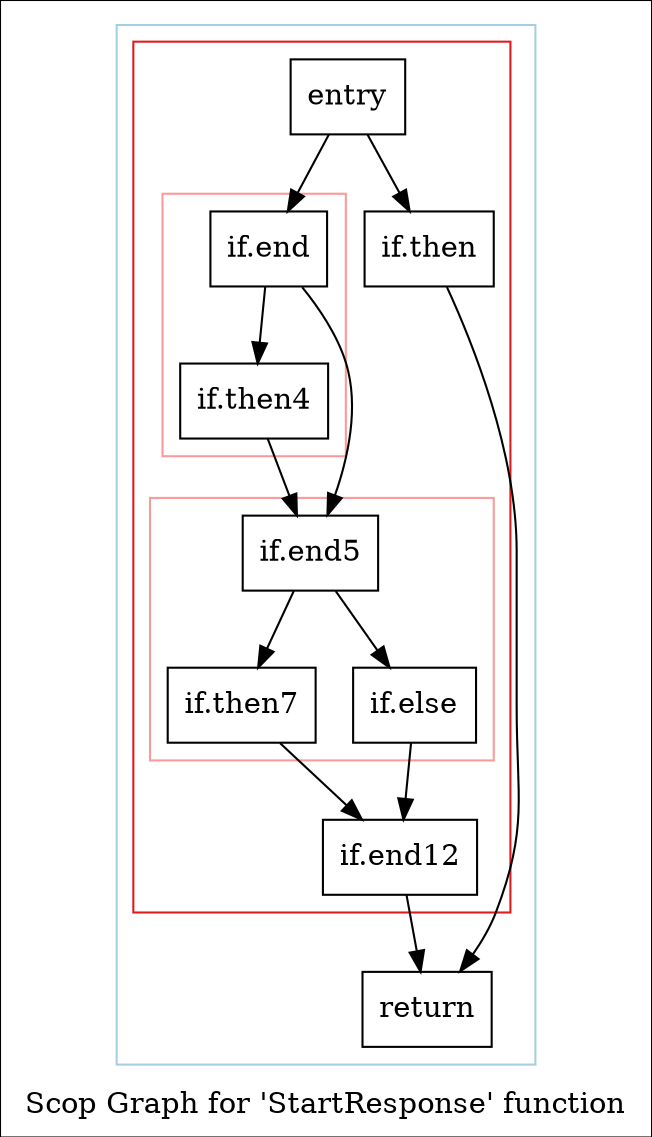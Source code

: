 digraph "Scop Graph for 'StartResponse' function" {
	label="Scop Graph for 'StartResponse' function";

	Node0x1a1da30 [shape=record,label="{entry}"];
	Node0x1a1da30 -> Node0x1a83ae0;
	Node0x1a1da30 -> Node0x1a8a630;
	Node0x1a83ae0 [shape=record,label="{if.then}"];
	Node0x1a83ae0 -> Node0x1a3e580;
	Node0x1a3e580 [shape=record,label="{return}"];
	Node0x1a8a630 [shape=record,label="{if.end}"];
	Node0x1a8a630 -> Node0x1a1e5e0;
	Node0x1a8a630 -> Node0x1ab04e0;
	Node0x1a1e5e0 [shape=record,label="{if.then4}"];
	Node0x1a1e5e0 -> Node0x1ab04e0;
	Node0x1ab04e0 [shape=record,label="{if.end5}"];
	Node0x1ab04e0 -> Node0x1a2dca0;
	Node0x1ab04e0 -> Node0x1abd690;
	Node0x1a2dca0 [shape=record,label="{if.then7}"];
	Node0x1a2dca0 -> Node0x1a98360;
	Node0x1a98360 [shape=record,label="{if.end12}"];
	Node0x1a98360 -> Node0x1a3e580;
	Node0x1abd690 [shape=record,label="{if.else}"];
	Node0x1abd690 -> Node0x1a98360;
	colorscheme = "paired12"
        subgraph cluster_0x1b17e30 {
          label = "";
          style = solid;
          color = 1
          subgraph cluster_0x1a84750 {
            label = "";
            style = solid;
            color = 6
            subgraph cluster_0x1b17fb0 {
              label = "";
              style = solid;
              color = 5
              Node0x1a8a630;
              Node0x1a1e5e0;
            }
            subgraph cluster_0x1b180b0 {
              label = "";
              style = solid;
              color = 5
              Node0x1ab04e0;
              Node0x1a2dca0;
              Node0x1abd690;
            }
            Node0x1a1da30;
            Node0x1a83ae0;
            Node0x1a98360;
          }
          Node0x1a3e580;
        }
}
